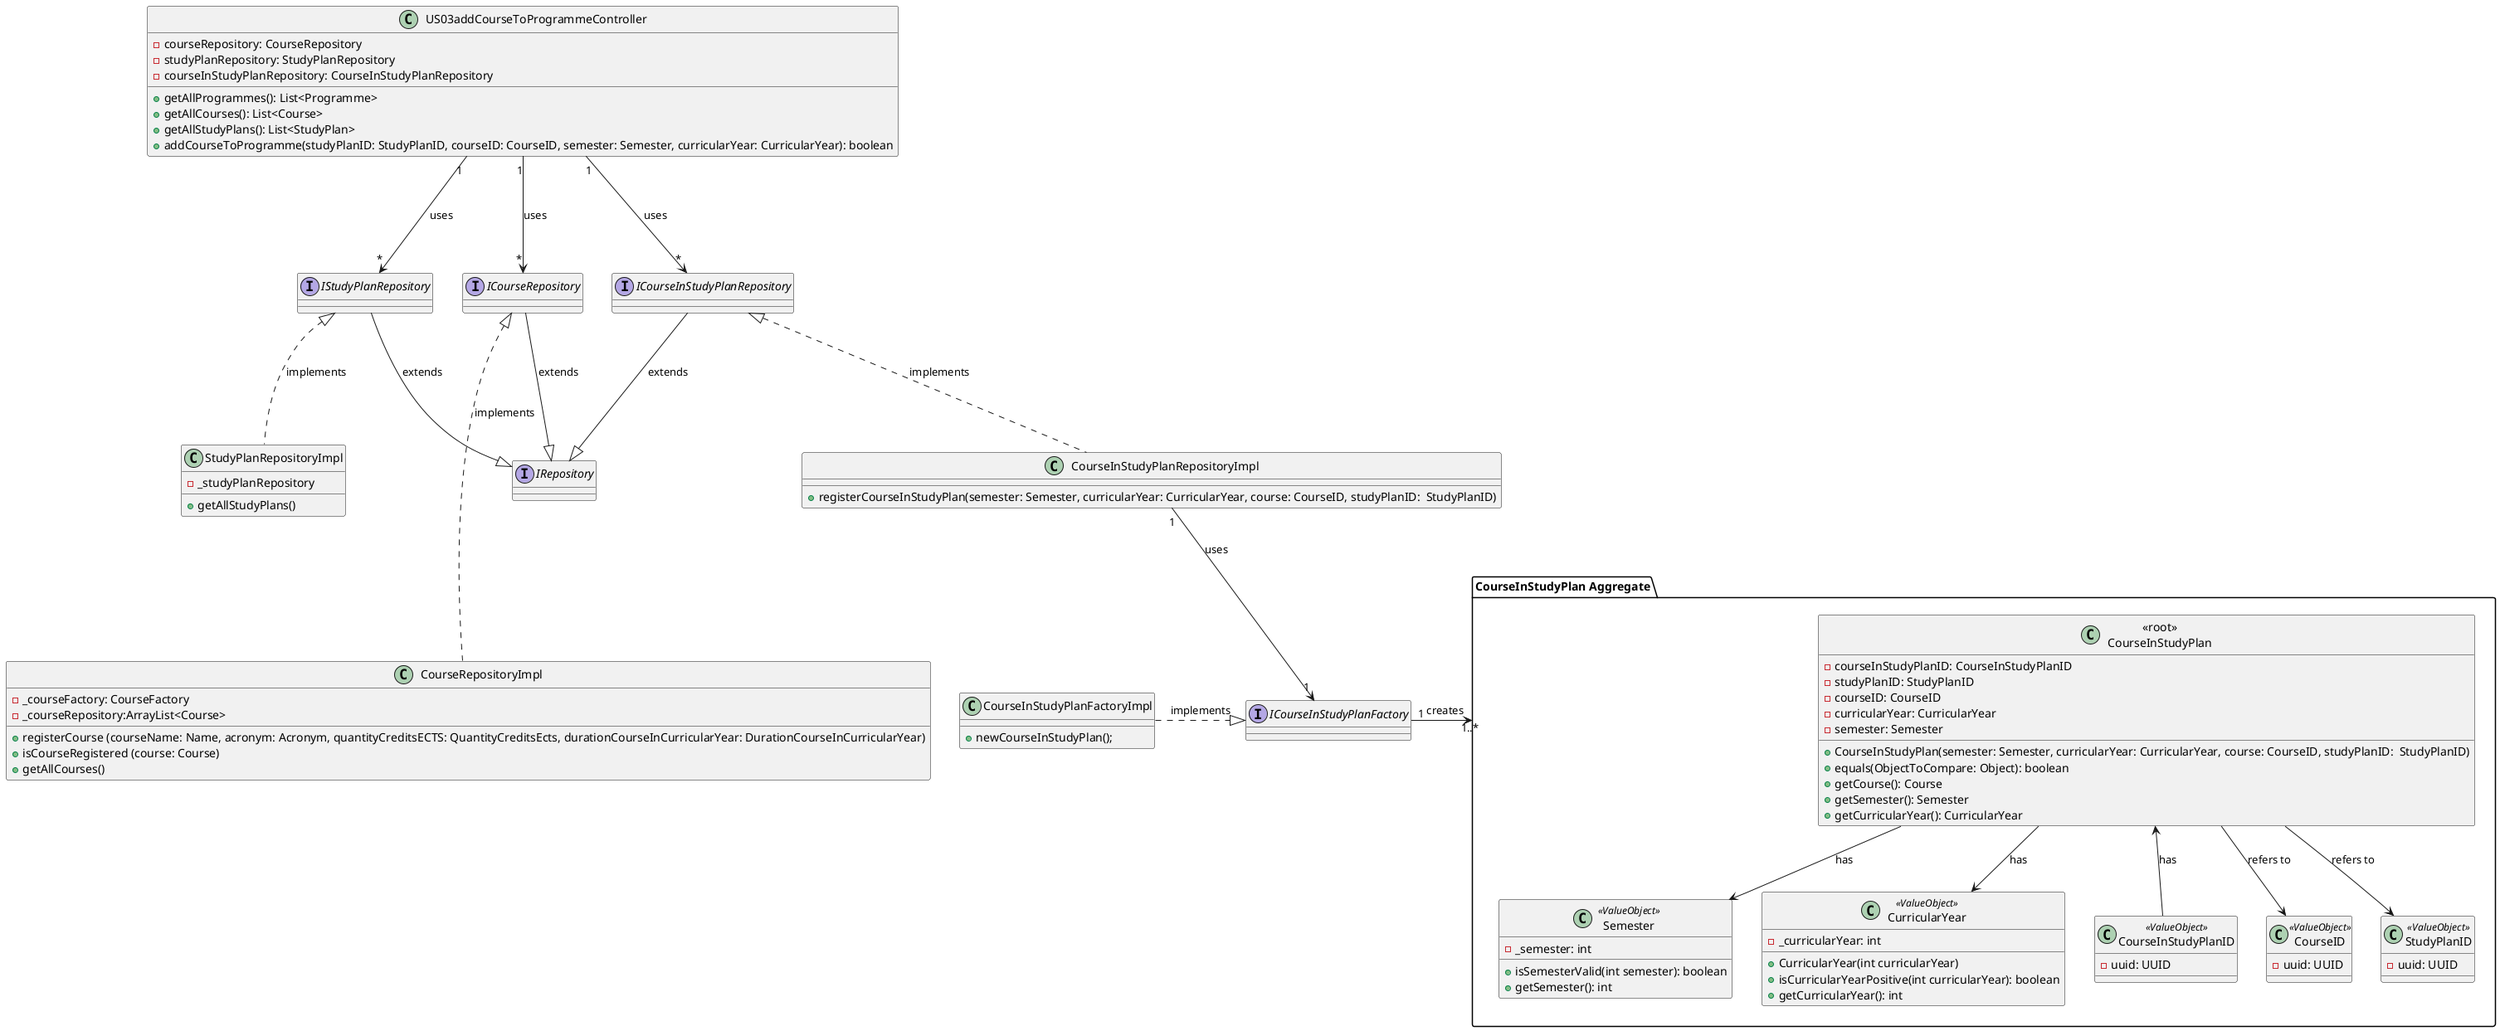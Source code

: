 @startuml
'https://plantuml.com/class-diagram


class US03addCourseToProgrammeController {
    - courseRepository: CourseRepository
    - studyPlanRepository: StudyPlanRepository
    - courseInStudyPlanRepository: CourseInStudyPlanRepository
    + getAllProgrammes(): List<Programme>
    + getAllCourses(): List<Course>
    + getAllStudyPlans(): List<StudyPlan>
    + addCourseToProgramme(studyPlanID: StudyPlanID, courseID: CourseID, semester: Semester, curricularYear: CurricularYear): boolean
}

class StudyPlanRepositoryImpl {
    - _studyPlanRepository
    + getAllStudyPlans()
}


class CourseRepositoryImpl {
    - _courseFactory: CourseFactory
    -_courseRepository:ArrayList<Course>
    +registerCourse (courseName: Name, acronym: Acronym, quantityCreditsECTS: QuantityCreditsEcts, durationCourseInCurricularYear: DurationCourseInCurricularYear)
    +isCourseRegistered (course: Course)
    +getAllCourses()
}

interface IRepository {
}

interface ICourseInStudyPlanFactory {
}

class CourseInStudyPlanFactoryImpl {
 + newCourseInStudyPlan();
}


interface ICourseInStudyPlanRepository {
}

interface IStudyPlanRepository {
}

interface ICourseRepository {
}

class CourseInStudyPlanRepositoryImpl {
     + registerCourseInStudyPlan(semester: Semester, curricularYear: CurricularYear, course: CourseID, studyPlanID:  StudyPlanID)

}

package "CourseInStudyPlan Aggregate" {
    class "<<root>>\nCourseInStudyPlan" {
        - courseInStudyPlanID: CourseInStudyPlanID
        - studyPlanID: StudyPlanID
        - courseID: CourseID
        - curricularYear: CurricularYear
        - semester: Semester
        +CourseInStudyPlan(semester: Semester, curricularYear: CurricularYear, course: CourseID, studyPlanID:  StudyPlanID)
        +equals(ObjectToCompare: Object): boolean
        +getCourse(): Course
        +getSemester(): Semester
        +getCurricularYear(): CurricularYear
    }
    class Semester <<ValueObject>> {
        -_semester: int
        +isSemesterValid(int semester): boolean
        +getSemester(): int
    }

    class CurricularYear <<ValueObject>> {
            -_curricularYear: int
            +CurricularYear(int curricularYear)
            +isCurricularYearPositive(int curricularYear): boolean
            +getCurricularYear(): int
    }

    class CourseInStudyPlanID <<ValueObject>> {
        - uuid: UUID
    }

    class CourseID <<ValueObject>> {
        - uuid: UUID
    }

    class StudyPlanID <<ValueObject>> {
        - uuid: UUID
    }
}




US03addCourseToProgrammeController "1" -down--> "*" IStudyPlanRepository: uses
US03addCourseToProgrammeController "1" -down--> "*" ICourseInStudyPlanRepository: uses
US03addCourseToProgrammeController "1" -down--> "*" ICourseRepository: uses

CourseInStudyPlanRepositoryImpl -up..|> ICourseInStudyPlanRepository: implements
CourseRepositoryImpl -up...|> ICourseRepository : implements
StudyPlanRepositoryImpl -up..|> IStudyPlanRepository: implements

ICourseInStudyPlanRepository -down--|> IRepository: extends
ICourseRepository -down--|> IRepository: extends
IStudyPlanRepository -down--|> IRepository: extends

CourseInStudyPlanRepositoryImpl "1" -down-> "1" ICourseInStudyPlanFactory: uses
CourseInStudyPlanFactoryImpl -right..|> ICourseInStudyPlanFactory: implements
ICourseInStudyPlanFactory "1" -right-> "1..*" "CourseInStudyPlan Aggregate": creates

"<<root>>\nCourseInStudyPlan" --> CourseID: refers to
"<<root>>\nCourseInStudyPlan" --> StudyPlanID: refers to
"<<root>>\nCourseInStudyPlan" <-- CourseInStudyPlanID: has
"<<root>>\nCourseInStudyPlan" --> CurricularYear: has
"<<root>>\nCourseInStudyPlan" --> Semester: has



@enduml
